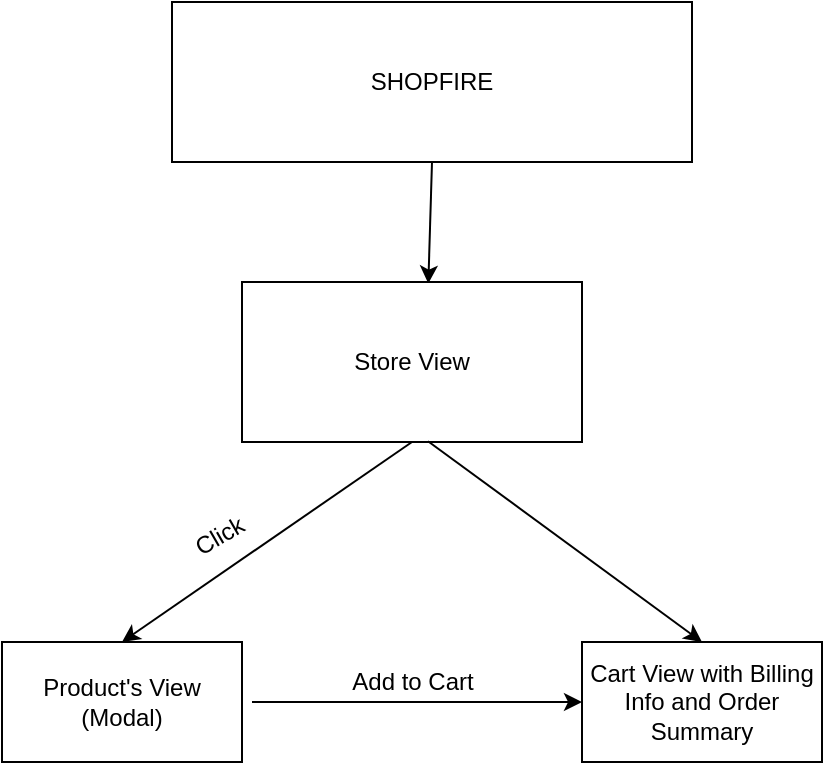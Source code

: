 <mxfile version="11.1.4" type="github"><diagram id="5kCiiA6PuQsEx_9ou_IJ" name="Page-1"><mxGraphModel dx="1221" dy="658" grid="1" gridSize="10" guides="1" tooltips="1" connect="1" arrows="1" fold="1" page="1" pageScale="1" pageWidth="827" pageHeight="1169" math="0" shadow="0"><root><mxCell id="0"/><mxCell id="1" parent="0"/><mxCell id="n1nSZ87ckibCXpWHuXZG-1" value="SHOPFIRE" style="rounded=0;whiteSpace=wrap;html=1;" vertex="1" parent="1"><mxGeometry x="270" y="40" width="260" height="80" as="geometry"/></mxCell><mxCell id="n1nSZ87ckibCXpWHuXZG-2" value="" style="endArrow=classic;html=1;exitX=0.5;exitY=1;exitDx=0;exitDy=0;entryX=0.548;entryY=0.01;entryDx=0;entryDy=0;entryPerimeter=0;" edge="1" parent="1" source="n1nSZ87ckibCXpWHuXZG-1" target="n1nSZ87ckibCXpWHuXZG-3"><mxGeometry width="50" height="50" relative="1" as="geometry"><mxPoint x="240" y="240" as="sourcePoint"/><mxPoint x="280" y="200" as="targetPoint"/></mxGeometry></mxCell><mxCell id="n1nSZ87ckibCXpWHuXZG-3" value="Store View" style="rounded=0;whiteSpace=wrap;html=1;" vertex="1" parent="1"><mxGeometry x="305" y="180" width="170" height="80" as="geometry"/></mxCell><mxCell id="n1nSZ87ckibCXpWHuXZG-4" value="" style="endArrow=classic;html=1;exitX=0.5;exitY=1;exitDx=0;exitDy=0;" edge="1" parent="1" source="n1nSZ87ckibCXpWHuXZG-3"><mxGeometry width="50" height="50" relative="1" as="geometry"><mxPoint x="320" y="410" as="sourcePoint"/><mxPoint x="245" y="360" as="targetPoint"/></mxGeometry></mxCell><mxCell id="n1nSZ87ckibCXpWHuXZG-5" value="Product's View (Modal)" style="rounded=0;whiteSpace=wrap;html=1;" vertex="1" parent="1"><mxGeometry x="185" y="360" width="120" height="60" as="geometry"/></mxCell><mxCell id="n1nSZ87ckibCXpWHuXZG-6" value="Cart View with Billing Info and Order Summary" style="rounded=0;whiteSpace=wrap;html=1;" vertex="1" parent="1"><mxGeometry x="475" y="360" width="120" height="60" as="geometry"/></mxCell><mxCell id="n1nSZ87ckibCXpWHuXZG-7" value="" style="endArrow=classic;html=1;entryX=0.5;entryY=0;entryDx=0;entryDy=0;exitX=0.547;exitY=0.995;exitDx=0;exitDy=0;exitPerimeter=0;" edge="1" parent="1" source="n1nSZ87ckibCXpWHuXZG-3" target="n1nSZ87ckibCXpWHuXZG-6"><mxGeometry width="50" height="50" relative="1" as="geometry"><mxPoint x="390" y="300" as="sourcePoint"/><mxPoint x="410" y="450" as="targetPoint"/></mxGeometry></mxCell><mxCell id="n1nSZ87ckibCXpWHuXZG-8" value="" style="endArrow=classic;html=1;entryX=0;entryY=0.5;entryDx=0;entryDy=0;" edge="1" parent="1" target="n1nSZ87ckibCXpWHuXZG-6"><mxGeometry width="50" height="50" relative="1" as="geometry"><mxPoint x="310" y="390" as="sourcePoint"/><mxPoint x="470" y="390" as="targetPoint"/></mxGeometry></mxCell><mxCell id="n1nSZ87ckibCXpWHuXZG-9" value="Add to Cart&lt;br&gt;" style="text;html=1;strokeColor=none;fillColor=none;align=center;verticalAlign=middle;whiteSpace=wrap;rounded=0;" vertex="1" parent="1"><mxGeometry x="351.5" y="370" width="77" height="20" as="geometry"/></mxCell><mxCell id="n1nSZ87ckibCXpWHuXZG-10" value="Click" style="text;html=1;strokeColor=none;fillColor=none;align=center;verticalAlign=middle;whiteSpace=wrap;rounded=0;rotation=-30;" vertex="1" parent="1"><mxGeometry x="269" y="297" width="50" height="20" as="geometry"/></mxCell></root></mxGraphModel></diagram></mxfile>